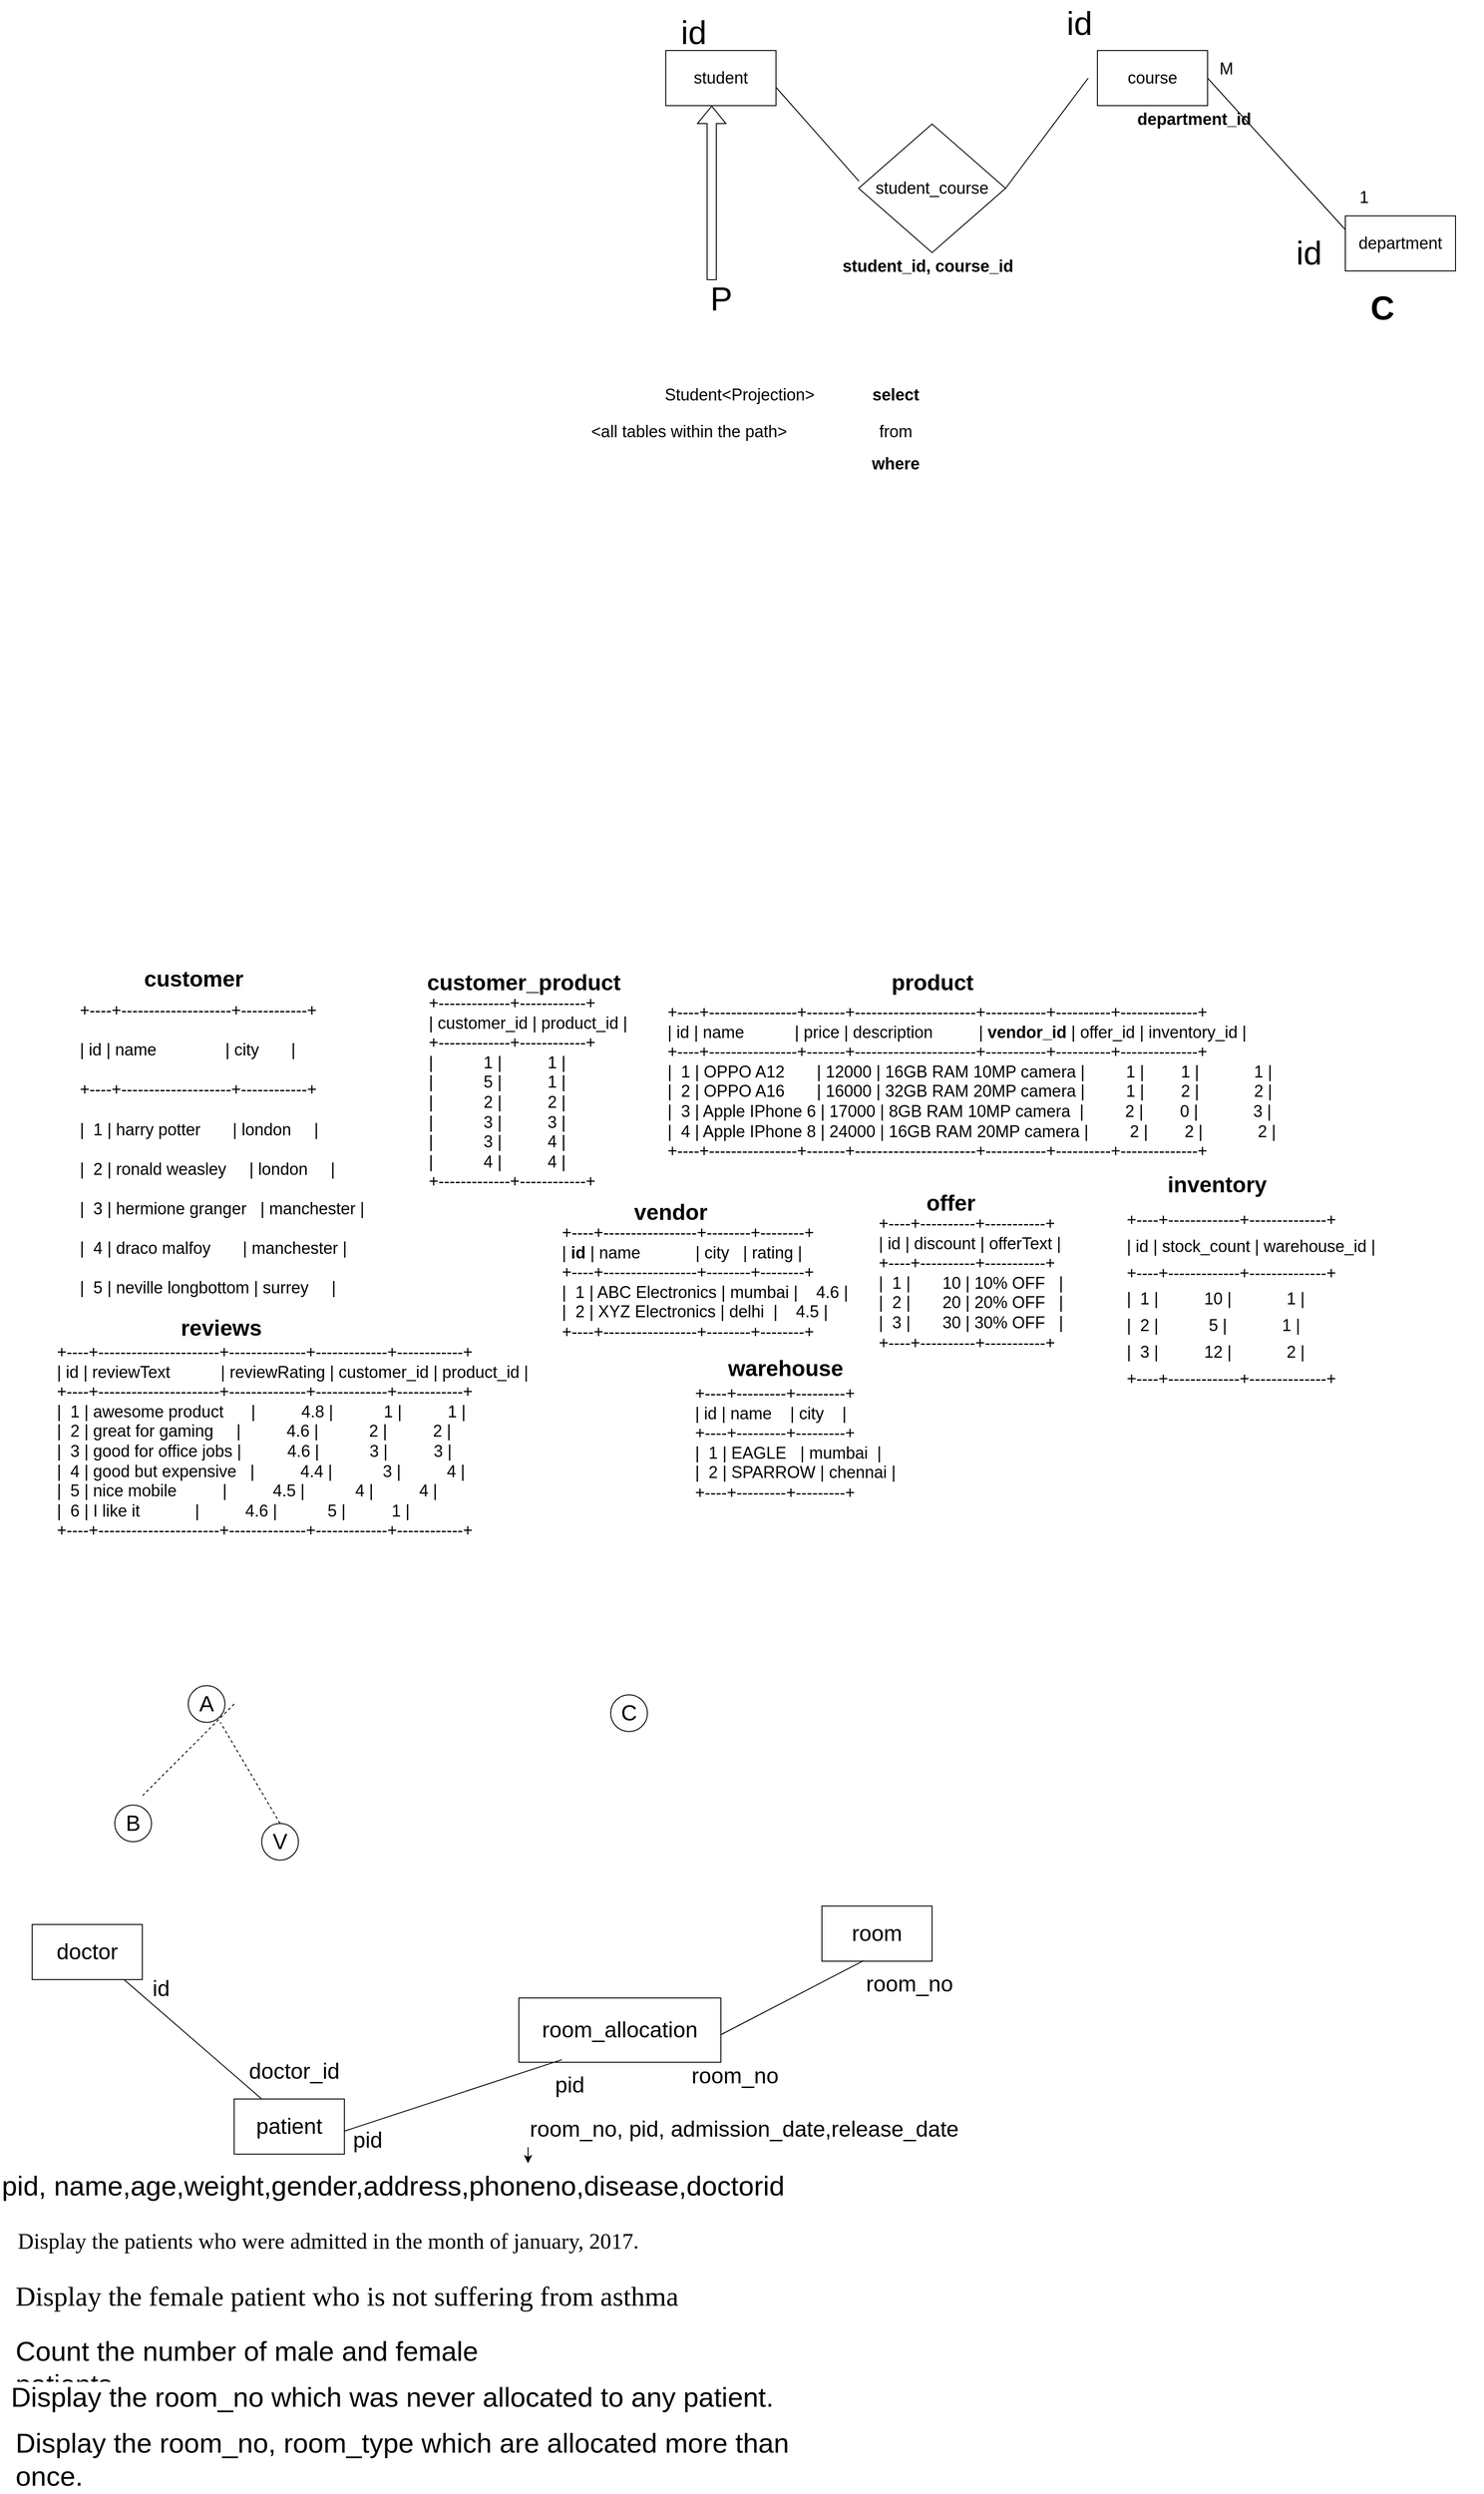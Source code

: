 <mxfile version="17.4.2" type="github">
  <diagram id="u6hslH4OGIkYEGvr9V7M" name="Page-1">
    <mxGraphModel dx="2208" dy="609" grid="1" gridSize="10" guides="1" tooltips="1" connect="1" arrows="1" fold="1" page="1" pageScale="1" pageWidth="850" pageHeight="1100" math="0" shadow="0">
      <root>
        <mxCell id="0" />
        <mxCell id="1" parent="0" />
        <mxCell id="Fks-B32ja9xATK5GbFYx-1" value="&lt;font style=&quot;font-size: 18px&quot;&gt;student&lt;/font&gt;" style="rounded=0;whiteSpace=wrap;html=1;" vertex="1" parent="1">
          <mxGeometry x="-60" y="80" width="120" height="60" as="geometry" />
        </mxCell>
        <mxCell id="Fks-B32ja9xATK5GbFYx-2" value="&lt;font style=&quot;font-size: 18px&quot;&gt;course&lt;/font&gt;" style="rounded=0;whiteSpace=wrap;html=1;" vertex="1" parent="1">
          <mxGeometry x="410" y="80" width="120" height="60" as="geometry" />
        </mxCell>
        <mxCell id="Fks-B32ja9xATK5GbFYx-3" value="&lt;font style=&quot;font-size: 18px&quot;&gt;department&lt;/font&gt;" style="rounded=0;whiteSpace=wrap;html=1;" vertex="1" parent="1">
          <mxGeometry x="680" y="260" width="120" height="60" as="geometry" />
        </mxCell>
        <mxCell id="Fks-B32ja9xATK5GbFYx-4" value="student_course" style="rhombus;whiteSpace=wrap;html=1;fontSize=18;" vertex="1" parent="1">
          <mxGeometry x="150" y="160" width="160" height="140" as="geometry" />
        </mxCell>
        <mxCell id="Fks-B32ja9xATK5GbFYx-5" value="" style="endArrow=none;html=1;rounded=0;fontSize=18;entryX=0.002;entryY=0.444;entryDx=0;entryDy=0;entryPerimeter=0;" edge="1" parent="1" target="Fks-B32ja9xATK5GbFYx-4">
          <mxGeometry width="50" height="50" relative="1" as="geometry">
            <mxPoint x="60" y="120" as="sourcePoint" />
            <mxPoint x="110" y="70" as="targetPoint" />
          </mxGeometry>
        </mxCell>
        <mxCell id="Fks-B32ja9xATK5GbFYx-6" value="" style="endArrow=none;html=1;rounded=0;fontSize=18;" edge="1" parent="1">
          <mxGeometry width="50" height="50" relative="1" as="geometry">
            <mxPoint x="310" y="230" as="sourcePoint" />
            <mxPoint x="400" y="110" as="targetPoint" />
          </mxGeometry>
        </mxCell>
        <mxCell id="Fks-B32ja9xATK5GbFYx-7" value="" style="endArrow=none;html=1;rounded=0;fontSize=18;entryX=0;entryY=0.25;entryDx=0;entryDy=0;" edge="1" parent="1" target="Fks-B32ja9xATK5GbFYx-3">
          <mxGeometry width="50" height="50" relative="1" as="geometry">
            <mxPoint x="530" y="110" as="sourcePoint" />
            <mxPoint x="580" y="60" as="targetPoint" />
          </mxGeometry>
        </mxCell>
        <mxCell id="Fks-B32ja9xATK5GbFYx-8" value="1" style="text;html=1;align=center;verticalAlign=middle;resizable=0;points=[];autosize=1;strokeColor=none;fillColor=none;fontSize=18;" vertex="1" parent="1">
          <mxGeometry x="685" y="225" width="30" height="30" as="geometry" />
        </mxCell>
        <mxCell id="Fks-B32ja9xATK5GbFYx-9" value="M" style="text;html=1;align=center;verticalAlign=middle;resizable=0;points=[];autosize=1;strokeColor=none;fillColor=none;fontSize=18;" vertex="1" parent="1">
          <mxGeometry x="535" y="85" width="30" height="30" as="geometry" />
        </mxCell>
        <mxCell id="Fks-B32ja9xATK5GbFYx-10" value="department_id" style="text;html=1;align=center;verticalAlign=middle;resizable=0;points=[];autosize=1;strokeColor=none;fillColor=none;fontSize=18;fontStyle=1" vertex="1" parent="1">
          <mxGeometry x="445" y="140" width="140" height="30" as="geometry" />
        </mxCell>
        <mxCell id="Fks-B32ja9xATK5GbFYx-11" value="student_id, course_id" style="text;html=1;align=center;verticalAlign=middle;resizable=0;points=[];autosize=1;strokeColor=none;fillColor=none;fontSize=18;fontStyle=1" vertex="1" parent="1">
          <mxGeometry x="125" y="300" width="200" height="30" as="geometry" />
        </mxCell>
        <mxCell id="Fks-B32ja9xATK5GbFYx-12" value="" style="shape=flexArrow;endArrow=classic;html=1;rounded=0;fontSize=18;" edge="1" parent="1">
          <mxGeometry width="50" height="50" relative="1" as="geometry">
            <mxPoint x="-10" y="330" as="sourcePoint" />
            <mxPoint x="-10" y="140" as="targetPoint" />
          </mxGeometry>
        </mxCell>
        <mxCell id="Fks-B32ja9xATK5GbFYx-13" value="Student&amp;lt;Projection&amp;gt;" style="text;html=1;align=center;verticalAlign=middle;resizable=0;points=[];autosize=1;strokeColor=none;fillColor=none;fontSize=18;" vertex="1" parent="1">
          <mxGeometry x="-70" y="440" width="180" height="30" as="geometry" />
        </mxCell>
        <mxCell id="Fks-B32ja9xATK5GbFYx-14" value="select" style="text;html=1;align=center;verticalAlign=middle;resizable=0;points=[];autosize=1;strokeColor=none;fillColor=none;fontSize=18;fontStyle=1" vertex="1" parent="1">
          <mxGeometry x="155" y="440" width="70" height="30" as="geometry" />
        </mxCell>
        <mxCell id="Fks-B32ja9xATK5GbFYx-15" value="where" style="text;html=1;align=center;verticalAlign=middle;resizable=0;points=[];autosize=1;strokeColor=none;fillColor=none;fontSize=18;fontStyle=1" vertex="1" parent="1">
          <mxGeometry x="155" y="515" width="70" height="30" as="geometry" />
        </mxCell>
        <mxCell id="Fks-B32ja9xATK5GbFYx-17" value="from" style="text;html=1;align=center;verticalAlign=middle;resizable=0;points=[];autosize=1;strokeColor=none;fillColor=none;fontSize=18;" vertex="1" parent="1">
          <mxGeometry x="165" y="480" width="50" height="30" as="geometry" />
        </mxCell>
        <mxCell id="Fks-B32ja9xATK5GbFYx-19" value="&amp;lt;all tables within the path&amp;gt;" style="text;html=1;align=center;verticalAlign=middle;resizable=0;points=[];autosize=1;strokeColor=none;fillColor=none;fontSize=18;" vertex="1" parent="1">
          <mxGeometry x="-150" y="480" width="230" height="30" as="geometry" />
        </mxCell>
        <mxCell id="Fks-B32ja9xATK5GbFYx-20" value="&lt;font style=&quot;font-size: 36px&quot;&gt;&lt;b&gt;C&lt;/b&gt;&lt;/font&gt;" style="text;html=1;align=center;verticalAlign=middle;resizable=0;points=[];autosize=1;strokeColor=none;fillColor=none;fontSize=18;" vertex="1" parent="1">
          <mxGeometry x="700" y="345" width="40" height="30" as="geometry" />
        </mxCell>
        <mxCell id="Fks-B32ja9xATK5GbFYx-21" value="P" style="text;html=1;align=center;verticalAlign=middle;resizable=0;points=[];autosize=1;strokeColor=none;fillColor=none;fontSize=36;" vertex="1" parent="1">
          <mxGeometry x="-20" y="325" width="40" height="50" as="geometry" />
        </mxCell>
        <mxCell id="Fks-B32ja9xATK5GbFYx-23" value="id" style="text;html=1;align=center;verticalAlign=middle;resizable=0;points=[];autosize=1;strokeColor=none;fillColor=none;fontSize=36;" vertex="1" parent="1">
          <mxGeometry x="-50" y="35" width="40" height="50" as="geometry" />
        </mxCell>
        <mxCell id="Fks-B32ja9xATK5GbFYx-24" value="id" style="text;html=1;align=center;verticalAlign=middle;resizable=0;points=[];autosize=1;strokeColor=none;fillColor=none;fontSize=36;" vertex="1" parent="1">
          <mxGeometry x="370" y="25" width="40" height="50" as="geometry" />
        </mxCell>
        <mxCell id="Fks-B32ja9xATK5GbFYx-25" value="id" style="text;html=1;align=center;verticalAlign=middle;resizable=0;points=[];autosize=1;strokeColor=none;fillColor=none;fontSize=36;" vertex="1" parent="1">
          <mxGeometry x="620" y="275" width="40" height="50" as="geometry" />
        </mxCell>
        <mxCell id="Fks-B32ja9xATK5GbFYx-29" value="&lt;font style=&quot;font-size: 18px&quot;&gt;+----+--------------------+------------+&lt;br&gt;| id | name&amp;nbsp; &amp;nbsp; &amp;nbsp; &amp;nbsp; &amp;nbsp; &amp;nbsp; &amp;nbsp; &amp;nbsp;| city&amp;nbsp; &amp;nbsp; &amp;nbsp; &amp;nbsp;|&lt;br&gt;+----+--------------------+------------+&lt;br&gt;|&amp;nbsp; 1 | harry potter&amp;nbsp; &amp;nbsp; &amp;nbsp; &amp;nbsp;| london&amp;nbsp; &amp;nbsp; &amp;nbsp;|&lt;br&gt;|&amp;nbsp; 2 | ronald weasley&amp;nbsp; &amp;nbsp; &amp;nbsp;| london&amp;nbsp; &amp;nbsp; &amp;nbsp;|&lt;br&gt;|&amp;nbsp; 3 | hermione granger&amp;nbsp; &amp;nbsp;| manchester |&lt;br&gt;|&amp;nbsp; 4 | draco malfoy&amp;nbsp; &amp;nbsp; &amp;nbsp; &amp;nbsp;| manchester |&lt;br&gt;|&amp;nbsp; 5 | neville longbottom | surrey&amp;nbsp; &amp;nbsp; &amp;nbsp;|&lt;/font&gt;&lt;br&gt;" style="text;whiteSpace=wrap;html=1;fontSize=36;" vertex="1" parent="1">
          <mxGeometry x="-700" y="1090" width="550" height="360" as="geometry" />
        </mxCell>
        <mxCell id="Fks-B32ja9xATK5GbFYx-30" value="+-------------+------------+&#xa;| customer_id | product_id |&#xa;+-------------+------------+&#xa;|           1 |          1 |&#xa;|           5 |          1 |&#xa;|           2 |          2 |&#xa;|           3 |          3 |&#xa;|           3 |          4 |&#xa;|           4 |          4 |&#xa;+-------------+------------+" style="text;whiteSpace=wrap;html=1;fontSize=18;" vertex="1" parent="1">
          <mxGeometry x="-320" y="1100" width="240" height="240" as="geometry" />
        </mxCell>
        <mxCell id="Fks-B32ja9xATK5GbFYx-31" value="+----+----------------+-------+----------------------+-----------+----------+--------------+&lt;br&gt;| id | name&amp;nbsp; &amp;nbsp; &amp;nbsp; &amp;nbsp; &amp;nbsp; &amp;nbsp;| price | description&amp;nbsp; &amp;nbsp; &amp;nbsp; &amp;nbsp; &amp;nbsp; | &lt;b&gt;vendor_id &lt;/b&gt;| offer_id | inventory_id |&lt;br&gt;+----+----------------+-------+----------------------+-----------+----------+--------------+&lt;br&gt;|&amp;nbsp; 1 | OPPO A12&amp;nbsp; &amp;nbsp; &amp;nbsp; &amp;nbsp;| 12000 | 16GB RAM 10MP camera |&amp;nbsp; &amp;nbsp; &amp;nbsp; &amp;nbsp; &amp;nbsp;1 |&amp;nbsp; &amp;nbsp; &amp;nbsp; &amp;nbsp; 1 |&amp;nbsp; &amp;nbsp; &amp;nbsp; &amp;nbsp; &amp;nbsp; &amp;nbsp; 1 |&lt;br&gt;|&amp;nbsp; 2 | OPPO A16&amp;nbsp; &amp;nbsp; &amp;nbsp; &amp;nbsp;| 16000 | 32GB RAM 20MP camera |&amp;nbsp; &amp;nbsp; &amp;nbsp; &amp;nbsp; &amp;nbsp;1 |&amp;nbsp; &amp;nbsp; &amp;nbsp; &amp;nbsp; 2 |&amp;nbsp; &amp;nbsp; &amp;nbsp; &amp;nbsp; &amp;nbsp; &amp;nbsp; 2 |&lt;br&gt;|&amp;nbsp; 3 | Apple IPhone 6 | 17000 | 8GB RAM 10MP camera&amp;nbsp; |&amp;nbsp; &amp;nbsp; &amp;nbsp; &amp;nbsp; &amp;nbsp;2 |&amp;nbsp; &amp;nbsp; &amp;nbsp; &amp;nbsp; 0 |&amp;nbsp; &amp;nbsp; &amp;nbsp; &amp;nbsp; &amp;nbsp; &amp;nbsp; 3 |&lt;br&gt;|&amp;nbsp; 4 | Apple IPhone 8 | 24000 | 16GB RAM 20MP camera |&amp;nbsp; &amp;nbsp; &amp;nbsp; &amp;nbsp; &amp;nbsp;2 |&amp;nbsp; &amp;nbsp; &amp;nbsp; &amp;nbsp; 2 |&amp;nbsp; &amp;nbsp; &amp;nbsp; &amp;nbsp; &amp;nbsp; &amp;nbsp; 2 |&lt;br&gt;+----+----------------+-------+----------------------+-----------+----------+--------------+" style="text;whiteSpace=wrap;html=1;fontSize=18;" vertex="1" parent="1">
          <mxGeometry x="-60" y="1110" width="770" height="190" as="geometry" />
        </mxCell>
        <mxCell id="Fks-B32ja9xATK5GbFYx-33" value="+----+-----------------+--------+--------+&lt;br&gt;| &lt;b&gt;id &lt;/b&gt;| name&amp;nbsp; &amp;nbsp; &amp;nbsp; &amp;nbsp; &amp;nbsp; &amp;nbsp; | city&amp;nbsp; &amp;nbsp;| rating |&lt;br&gt;+----+-----------------+--------+--------+&lt;br&gt;|&amp;nbsp; 1 | ABC Electronics | mumbai |&amp;nbsp; &amp;nbsp; 4.6 |&lt;br&gt;|&amp;nbsp; 2 | XYZ Electronics | delhi&amp;nbsp; |&amp;nbsp; &amp;nbsp; 4.5 |&lt;br&gt;+----+-----------------+--------+--------+" style="text;whiteSpace=wrap;html=1;fontSize=18;" vertex="1" parent="1">
          <mxGeometry x="-175" y="1350" width="340" height="150" as="geometry" />
        </mxCell>
        <mxCell id="Fks-B32ja9xATK5GbFYx-34" value="+----+----------+-----------+&#xa;| id | discount | offerText |&#xa;+----+----------+-----------+&#xa;|  1 |       10 | 10% OFF   |&#xa;|  2 |       20 | 20% OFF   |&#xa;|  3 |       30 | 30% OFF   |&#xa;+----+----------+-----------+" style="text;whiteSpace=wrap;html=1;fontSize=18;" vertex="1" parent="1">
          <mxGeometry x="170" y="1340" width="230" height="170" as="geometry" />
        </mxCell>
        <mxCell id="Fks-B32ja9xATK5GbFYx-35" value="&lt;b&gt;&lt;font style=&quot;font-size: 24px&quot;&gt;product&lt;/font&gt;&lt;/b&gt;" style="text;html=1;align=center;verticalAlign=middle;resizable=0;points=[];autosize=1;strokeColor=none;fillColor=none;fontSize=18;" vertex="1" parent="1">
          <mxGeometry x="175" y="1080" width="110" height="30" as="geometry" />
        </mxCell>
        <mxCell id="Fks-B32ja9xATK5GbFYx-36" value="&lt;b style=&quot;color: rgb(0 , 0 , 0) ; font-family: &amp;#34;helvetica&amp;#34; ; font-size: 18px ; font-style: normal ; letter-spacing: normal ; text-align: center ; text-indent: 0px ; text-transform: none ; word-spacing: 0px ; background-color: rgb(248 , 249 , 250)&quot;&gt;&lt;font style=&quot;font-size: 24px&quot;&gt;customer&lt;/font&gt;&lt;/b&gt;" style="text;whiteSpace=wrap;html=1;fontSize=24;" vertex="1" parent="1">
          <mxGeometry x="-630" y="1070" width="120" height="50" as="geometry" />
        </mxCell>
        <mxCell id="Fks-B32ja9xATK5GbFYx-37" value="&lt;b&gt;customer_product&lt;/b&gt;" style="text;html=1;align=center;verticalAlign=middle;resizable=0;points=[];autosize=1;strokeColor=none;fillColor=none;fontSize=24;" vertex="1" parent="1">
          <mxGeometry x="-330" y="1080" width="230" height="30" as="geometry" />
        </mxCell>
        <mxCell id="Fks-B32ja9xATK5GbFYx-40" value="&lt;b&gt;vendor&lt;/b&gt;" style="text;html=1;align=center;verticalAlign=middle;resizable=0;points=[];autosize=1;strokeColor=none;fillColor=none;fontSize=24;" vertex="1" parent="1">
          <mxGeometry x="-105" y="1330" width="100" height="30" as="geometry" />
        </mxCell>
        <mxCell id="Fks-B32ja9xATK5GbFYx-41" value="&lt;b&gt;offer&lt;/b&gt;" style="text;html=1;align=center;verticalAlign=middle;resizable=0;points=[];autosize=1;strokeColor=none;fillColor=none;fontSize=24;" vertex="1" parent="1">
          <mxGeometry x="215" y="1320" width="70" height="30" as="geometry" />
        </mxCell>
        <mxCell id="Fks-B32ja9xATK5GbFYx-42" value="&lt;b&gt;inventory&lt;/b&gt;" style="text;html=1;align=center;verticalAlign=middle;resizable=0;points=[];autosize=1;strokeColor=none;fillColor=none;fontSize=24;" vertex="1" parent="1">
          <mxGeometry x="480" y="1300" width="120" height="30" as="geometry" />
        </mxCell>
        <mxCell id="Fks-B32ja9xATK5GbFYx-43" value="&lt;font style=&quot;font-size: 18px&quot;&gt;+----+-------------+--------------+&lt;br&gt;| id | stock_count | warehouse_id |&lt;br&gt;+----+-------------+--------------+&lt;br&gt;|&amp;nbsp; 1 |&amp;nbsp; &amp;nbsp; &amp;nbsp; &amp;nbsp; &amp;nbsp; 10 |&amp;nbsp; &amp;nbsp; &amp;nbsp; &amp;nbsp; &amp;nbsp; &amp;nbsp; 1 |&lt;br&gt;|&amp;nbsp; 2 |&amp;nbsp; &amp;nbsp; &amp;nbsp; &amp;nbsp; &amp;nbsp; &amp;nbsp;5 |&amp;nbsp; &amp;nbsp; &amp;nbsp; &amp;nbsp; &amp;nbsp; &amp;nbsp; 1 |&lt;br&gt;|&amp;nbsp; 3 |&amp;nbsp; &amp;nbsp; &amp;nbsp; &amp;nbsp; &amp;nbsp; 12 |&amp;nbsp; &amp;nbsp; &amp;nbsp; &amp;nbsp; &amp;nbsp; &amp;nbsp; 2 |&lt;br&gt;+----+-------------+--------------+&lt;/font&gt;" style="text;whiteSpace=wrap;html=1;fontSize=24;" vertex="1" parent="1">
          <mxGeometry x="440" y="1330" width="390" height="220" as="geometry" />
        </mxCell>
        <mxCell id="Fks-B32ja9xATK5GbFYx-44" value="+----+---------+---------+&#xa;| id | name    | city    |&#xa;+----+---------+---------+&#xa;|  1 | EAGLE   | mumbai  |&#xa;|  2 | SPARROW | chennai |&#xa;+----+---------+---------+" style="text;whiteSpace=wrap;html=1;fontSize=18;" vertex="1" parent="1">
          <mxGeometry x="-30" y="1525" width="240" height="150" as="geometry" />
        </mxCell>
        <mxCell id="Fks-B32ja9xATK5GbFYx-45" value="&lt;b&gt;&lt;font style=&quot;font-size: 24px&quot;&gt;warehouse&lt;/font&gt;&lt;/b&gt;" style="text;html=1;align=center;verticalAlign=middle;resizable=0;points=[];autosize=1;strokeColor=none;fillColor=none;fontSize=18;" vertex="1" parent="1">
          <mxGeometry y="1500" width="140" height="30" as="geometry" />
        </mxCell>
        <mxCell id="Fks-B32ja9xATK5GbFYx-46" value="+----+----------------------+--------------+-------------+------------+&#xa;| id | reviewText           | reviewRating | customer_id | product_id |&#xa;+----+----------------------+--------------+-------------+------------+&#xa;|  1 | awesome product      |          4.8 |           1 |          1 |&#xa;|  2 | great for gaming     |          4.6 |           2 |          2 |&#xa;|  3 | good for office jobs |          4.6 |           3 |          3 |&#xa;|  4 | good but expensive   |          4.4 |           3 |          4 |&#xa;|  5 | nice mobile          |          4.5 |           4 |          4 |&#xa;|  6 | I like it            |          4.6 |           5 |          1 |&#xa;+----+----------------------+--------------+-------------+------------+" style="text;whiteSpace=wrap;html=1;fontSize=18;" vertex="1" parent="1">
          <mxGeometry x="-725" y="1480" width="545" height="240" as="geometry" />
        </mxCell>
        <mxCell id="Fks-B32ja9xATK5GbFYx-47" value="&lt;b style=&quot;color: rgb(0 , 0 , 0) ; font-family: &amp;#34;helvetica&amp;#34; ; font-size: 18px ; font-style: normal ; letter-spacing: normal ; text-align: center ; text-indent: 0px ; text-transform: none ; word-spacing: 0px ; background-color: rgb(248 , 249 , 250)&quot;&gt;&lt;font style=&quot;font-size: 24px&quot;&gt;reviews&lt;/font&gt;&lt;/b&gt;" style="text;whiteSpace=wrap;html=1;fontSize=24;" vertex="1" parent="1">
          <mxGeometry x="-590" y="1450" width="150" height="50" as="geometry" />
        </mxCell>
        <mxCell id="Fks-B32ja9xATK5GbFYx-48" value="A" style="ellipse;whiteSpace=wrap;html=1;aspect=fixed;fontSize=24;" vertex="1" parent="1">
          <mxGeometry x="-580" y="1860" width="40" height="40" as="geometry" />
        </mxCell>
        <mxCell id="Fks-B32ja9xATK5GbFYx-49" value="B" style="ellipse;whiteSpace=wrap;html=1;aspect=fixed;fontSize=24;" vertex="1" parent="1">
          <mxGeometry x="-660" y="1990" width="40" height="40" as="geometry" />
        </mxCell>
        <mxCell id="Fks-B32ja9xATK5GbFYx-51" value="C" style="ellipse;whiteSpace=wrap;html=1;aspect=fixed;fontSize=24;" vertex="1" parent="1">
          <mxGeometry x="-120" y="1870" width="40" height="40" as="geometry" />
        </mxCell>
        <mxCell id="Fks-B32ja9xATK5GbFYx-52" value="V" style="ellipse;whiteSpace=wrap;html=1;aspect=fixed;fontSize=24;" vertex="1" parent="1">
          <mxGeometry x="-500" y="2010" width="40" height="40" as="geometry" />
        </mxCell>
        <mxCell id="Fks-B32ja9xATK5GbFYx-53" value="" style="endArrow=none;dashed=1;html=1;rounded=0;fontSize=24;exitX=0.5;exitY=0;exitDx=0;exitDy=0;" edge="1" parent="1" source="Fks-B32ja9xATK5GbFYx-52">
          <mxGeometry width="50" height="50" relative="1" as="geometry">
            <mxPoint x="-595" y="1950" as="sourcePoint" />
            <mxPoint x="-545" y="1900" as="targetPoint" />
          </mxGeometry>
        </mxCell>
        <mxCell id="Fks-B32ja9xATK5GbFYx-54" value="" style="endArrow=none;dashed=1;html=1;rounded=0;fontSize=24;" edge="1" parent="1">
          <mxGeometry width="50" height="50" relative="1" as="geometry">
            <mxPoint x="-530" y="1880" as="sourcePoint" />
            <mxPoint x="-630" y="1980" as="targetPoint" />
          </mxGeometry>
        </mxCell>
        <mxCell id="Fks-B32ja9xATK5GbFYx-55" value="doctor" style="rounded=0;whiteSpace=wrap;html=1;fontSize=24;" vertex="1" parent="1">
          <mxGeometry x="-750" y="2120" width="120" height="60" as="geometry" />
        </mxCell>
        <mxCell id="Fks-B32ja9xATK5GbFYx-56" value="room" style="rounded=0;whiteSpace=wrap;html=1;fontSize=24;" vertex="1" parent="1">
          <mxGeometry x="110" y="2100" width="120" height="60" as="geometry" />
        </mxCell>
        <mxCell id="Fks-B32ja9xATK5GbFYx-57" value="patient" style="rounded=0;whiteSpace=wrap;html=1;fontSize=24;" vertex="1" parent="1">
          <mxGeometry x="-530" y="2310" width="120" height="60" as="geometry" />
        </mxCell>
        <mxCell id="Fks-B32ja9xATK5GbFYx-58" value="" style="endArrow=none;html=1;rounded=0;fontSize=24;exitX=0.25;exitY=0;exitDx=0;exitDy=0;" edge="1" parent="1" source="Fks-B32ja9xATK5GbFYx-57">
          <mxGeometry width="50" height="50" relative="1" as="geometry">
            <mxPoint x="-700" y="2230" as="sourcePoint" />
            <mxPoint x="-650" y="2180" as="targetPoint" />
          </mxGeometry>
        </mxCell>
        <mxCell id="Fks-B32ja9xATK5GbFYx-59" value="id" style="text;html=1;align=center;verticalAlign=middle;resizable=0;points=[];autosize=1;strokeColor=none;fillColor=none;fontSize=24;" vertex="1" parent="1">
          <mxGeometry x="-625" y="2175" width="30" height="30" as="geometry" />
        </mxCell>
        <mxCell id="Fks-B32ja9xATK5GbFYx-60" value="doctor_id" style="text;html=1;align=center;verticalAlign=middle;resizable=0;points=[];autosize=1;strokeColor=none;fillColor=none;fontSize=24;" vertex="1" parent="1">
          <mxGeometry x="-520" y="2265" width="110" height="30" as="geometry" />
        </mxCell>
        <mxCell id="Fks-B32ja9xATK5GbFYx-61" value="room_allocation" style="rounded=0;whiteSpace=wrap;html=1;fontSize=24;" vertex="1" parent="1">
          <mxGeometry x="-220" y="2200" width="220" height="70" as="geometry" />
        </mxCell>
        <mxCell id="Fks-B32ja9xATK5GbFYx-62" value="" style="endArrow=none;html=1;rounded=0;fontSize=24;entryX=0.213;entryY=0.96;entryDx=0;entryDy=0;entryPerimeter=0;" edge="1" parent="1" target="Fks-B32ja9xATK5GbFYx-61">
          <mxGeometry width="50" height="50" relative="1" as="geometry">
            <mxPoint x="-410" y="2345" as="sourcePoint" />
            <mxPoint x="-360" y="2295" as="targetPoint" />
          </mxGeometry>
        </mxCell>
        <mxCell id="Fks-B32ja9xATK5GbFYx-63" value="" style="endArrow=none;html=1;rounded=0;fontSize=24;entryX=0.378;entryY=0.99;entryDx=0;entryDy=0;entryPerimeter=0;" edge="1" parent="1" target="Fks-B32ja9xATK5GbFYx-56">
          <mxGeometry width="50" height="50" relative="1" as="geometry">
            <mxPoint y="2240" as="sourcePoint" />
            <mxPoint x="50" y="2190" as="targetPoint" />
          </mxGeometry>
        </mxCell>
        <mxCell id="Fks-B32ja9xATK5GbFYx-64" value="room_no" style="text;html=1;align=center;verticalAlign=middle;resizable=0;points=[];autosize=1;strokeColor=none;fillColor=none;fontSize=24;" vertex="1" parent="1">
          <mxGeometry x="-40" y="2270" width="110" height="30" as="geometry" />
        </mxCell>
        <mxCell id="Fks-B32ja9xATK5GbFYx-66" value="room_no" style="text;html=1;align=center;verticalAlign=middle;resizable=0;points=[];autosize=1;strokeColor=none;fillColor=none;fontSize=24;" vertex="1" parent="1">
          <mxGeometry x="150" y="2170" width="110" height="30" as="geometry" />
        </mxCell>
        <mxCell id="Fks-B32ja9xATK5GbFYx-68" value="pid" style="text;html=1;align=center;verticalAlign=middle;resizable=0;points=[];autosize=1;strokeColor=none;fillColor=none;fontSize=24;fontFamily=Helvetica;" vertex="1" parent="1">
          <mxGeometry x="-410" y="2340" width="50" height="30" as="geometry" />
        </mxCell>
        <mxCell id="Fks-B32ja9xATK5GbFYx-69" value="pid" style="text;html=1;align=center;verticalAlign=middle;resizable=0;points=[];autosize=1;strokeColor=none;fillColor=none;fontSize=24;fontFamily=Helvetica;" vertex="1" parent="1">
          <mxGeometry x="-190" y="2280" width="50" height="30" as="geometry" />
        </mxCell>
        <mxCell id="Fks-B32ja9xATK5GbFYx-70" value="&lt;font style=&quot;font-size: 24px&quot;&gt;&lt;span lang=&quot;EN-US&quot; class=&quot;TextRun SCXW174753150 BCX0&quot; style=&quot;margin: 0px ; padding: 0px ; text-align: left ; background-color: rgb(255 , 255 , 255) ; line-height: 23.742px ; font-family: &amp;#34;times new roman&amp;#34; , &amp;#34;times new roman_embeddedfont&amp;#34; , &amp;#34;times new roman_msfontservice&amp;#34; , serif&quot;&gt;&lt;span class=&quot;NormalTextRun SCXW174753150 BCX0&quot; style=&quot;margin: 0px ; padding: 0px&quot;&gt;Display the patients who were admitted in the month of &lt;/span&gt;&lt;span class=&quot;NormalTextRun SpellingErrorV2 SCXW174753150 BCX0&quot; style=&quot;margin: 0px ; padding: 0px ; background-repeat: repeat-x ; background-position: left bottom ; border-bottom: 1px solid transparent&quot;&gt;january, 2017&lt;/span&gt;&lt;span class=&quot;NormalTextRun SCXW174753150 BCX0&quot; style=&quot;margin: 0px ; padding: 0px&quot;&gt;.&lt;/span&gt;&lt;/span&gt;&lt;span class=&quot;EOP SCXW174753150 BCX0&quot; style=&quot;margin: 0px ; padding: 0px ; text-align: left ; background-color: rgb(255 , 255 , 255) ; line-height: 23.742px ; font-family: &amp;#34;times new roman&amp;#34; , &amp;#34;times new roman_embeddedfont&amp;#34; , &amp;#34;times new roman_msfontservice&amp;#34; , serif&quot;&gt;&amp;nbsp;&lt;/span&gt;&lt;/font&gt;" style="text;html=1;align=center;verticalAlign=middle;resizable=0;points=[];autosize=1;strokeColor=none;fillColor=none;fontSize=24;fontFamily=Helvetica;" vertex="1" parent="1">
          <mxGeometry x="-775" y="2450" width="700" height="30" as="geometry" />
        </mxCell>
        <mxCell id="Fks-B32ja9xATK5GbFYx-71" value="&lt;font style=&quot;font-size: 24px&quot;&gt;&lt;span class=&quot;NormalTextRun SpellingErrorV2 SCXW173490413 BCX0&quot; style=&quot;margin: 0px ; padding: 0px ; background-repeat: repeat-x ; background-position: left bottom ; border-bottom: 1px solid transparent ; color: rgb(0 , 0 , 0) ; font-family: &amp;#34;calibri&amp;#34; , &amp;#34;calibri_embeddedfont&amp;#34; , &amp;#34;calibri_msfontservice&amp;#34; , sans-serif ; font-style: normal ; font-weight: 400 ; letter-spacing: normal ; text-align: left ; text-indent: 0px ; text-transform: none ; word-spacing: 0px ; background-color: rgb(255 , 255 , 255)&quot;&gt;room_no&lt;/span&gt;&lt;span class=&quot;NormalTextRun SCXW173490413 BCX0&quot; style=&quot;margin: 0px ; padding: 0px ; color: rgb(0 , 0 , 0) ; font-family: &amp;#34;calibri&amp;#34; , &amp;#34;calibri_embeddedfont&amp;#34; , &amp;#34;calibri_msfontservice&amp;#34; , sans-serif ; font-style: normal ; font-weight: 400 ; letter-spacing: normal ; text-align: left ; text-indent: 0px ; text-transform: none ; word-spacing: 0px ; background-color: rgb(255 , 255 , 255)&quot;&gt;, &lt;/span&gt;&lt;span class=&quot;NormalTextRun SpellingErrorV2 SCXW173490413 BCX0&quot; style=&quot;margin: 0px ; padding: 0px ; background-repeat: repeat-x ; background-position: left bottom ; border-bottom: 1px solid transparent ; color: rgb(0 , 0 , 0) ; font-family: &amp;#34;calibri&amp;#34; , &amp;#34;calibri_embeddedfont&amp;#34; , &amp;#34;calibri_msfontservice&amp;#34; , sans-serif ; font-style: normal ; font-weight: 400 ; letter-spacing: normal ; text-align: left ; text-indent: 0px ; text-transform: none ; word-spacing: 0px ; background-color: rgb(255 , 255 , 255)&quot;&gt;pid&lt;/span&gt;&lt;span class=&quot;NormalTextRun SCXW173490413 BCX0&quot; style=&quot;margin: 0px ; padding: 0px ; color: rgb(0 , 0 , 0) ; font-family: &amp;#34;calibri&amp;#34; , &amp;#34;calibri_embeddedfont&amp;#34; , &amp;#34;calibri_msfontservice&amp;#34; , sans-serif ; font-style: normal ; font-weight: 400 ; letter-spacing: normal ; text-align: left ; text-indent: 0px ; text-transform: none ; word-spacing: 0px ; background-color: rgb(255 , 255 , 255)&quot;&gt;, &lt;/span&gt;&lt;span class=&quot;NormalTextRun SpellingErrorV2 SCXW173490413 BCX0&quot; style=&quot;margin: 0px ; padding: 0px ; background-repeat: repeat-x ; background-position: left bottom ; border-bottom: 1px solid transparent ; color: rgb(0 , 0 , 0) ; font-family: &amp;#34;calibri&amp;#34; , &amp;#34;calibri_embeddedfont&amp;#34; , &amp;#34;calibri_msfontservice&amp;#34; , sans-serif ; font-style: normal ; font-weight: 400 ; letter-spacing: normal ; text-align: left ; text-indent: 0px ; text-transform: none ; word-spacing: 0px ; background-color: rgb(255 , 255 , 255)&quot;&gt;admission_date,release_date&lt;/span&gt;&lt;/font&gt;" style="text;whiteSpace=wrap;html=1;fontSize=36;fontFamily=Helvetica;" vertex="1" parent="1">
          <mxGeometry x="-210" y="2310" width="490" height="70" as="geometry" />
        </mxCell>
        <mxCell id="Fks-B32ja9xATK5GbFYx-72" value="&lt;span class=&quot;NormalTextRun SCXW97896389 BCX0&quot; style=&quot;margin: 0px ; padding: 0px ; color: rgb(0 , 0 , 0) ; font-family: &amp;#34;times new roman&amp;#34; , &amp;#34;times new roman_embeddedfont&amp;#34; , &amp;#34;times new roman_msfontservice&amp;#34; , serif ; font-style: normal ; font-weight: 400 ; letter-spacing: normal ; text-align: left ; text-indent: 0px ; text-transform: none ; word-spacing: 0px ; background-color: rgb(255 , 255 , 255)&quot;&gt; &lt;/span&gt;&lt;font style=&quot;font-size: 30px&quot;&gt;&lt;span class=&quot;NormalTextRun SCXW97896389 BCX0&quot; style=&quot;margin: 0px ; padding: 0px ; color: rgb(0 , 0 , 0) ; font-family: &amp;#34;times new roman&amp;#34; , &amp;#34;times new roman_embeddedfont&amp;#34; , &amp;#34;times new roman_msfontservice&amp;#34; , serif ; font-style: normal ; font-weight: 400 ; letter-spacing: normal ; text-align: left ; text-indent: 0px ; text-transform: none ; word-spacing: 0px ; background-color: rgb(255 , 255 , 255)&quot;&gt;Display the female patient who is not suffering from &lt;/span&gt;&lt;span class=&quot;NormalTextRun SpellingErrorV2 SCXW97896389 BCX0&quot; style=&quot;margin: 0px ; padding: 0px ; background-repeat: repeat-x ; background-position: left bottom ; border-bottom: 1px solid transparent ; color: rgb(0 , 0 , 0) ; font-family: &amp;#34;times new roman&amp;#34; , &amp;#34;times new roman_embeddedfont&amp;#34; , &amp;#34;times new roman_msfontservice&amp;#34; , serif ; font-style: normal ; font-weight: 400 ; letter-spacing: normal ; text-align: left ; text-indent: 0px ; text-transform: none ; word-spacing: 0px ; background-color: rgb(255 , 255 , 255)&quot;&gt;asthma&lt;/span&gt;&lt;/font&gt;" style="text;whiteSpace=wrap;html=1;fontSize=24;fontFamily=Helvetica;" vertex="1" parent="1">
          <mxGeometry x="-770" y="2500" width="750" height="50" as="geometry" />
        </mxCell>
        <mxCell id="Fks-B32ja9xATK5GbFYx-73" value="&lt;font style=&quot;font-size: 30px&quot;&gt;&lt;span class=&quot;NormalTextRun SpellingErrorV2 SCXW185989552 BCX0&quot; style=&quot;margin: 0px ; padding: 0px ; background-repeat: repeat-x ; background-position: left bottom ; border-bottom: 1px solid transparent ; color: rgb(0 , 0 , 0) ; font-family: &amp;#34;calibri&amp;#34; , &amp;#34;calibri_embeddedfont&amp;#34; , &amp;#34;calibri_msfontservice&amp;#34; , sans-serif ; font-style: normal ; font-weight: 400 ; letter-spacing: normal ; text-align: left ; text-indent: 0px ; text-transform: none ; word-spacing: 0px ; background-color: rgb(255 , 255 , 255)&quot;&gt;pid&lt;/span&gt;&lt;span class=&quot;NormalTextRun SCXW185989552 BCX0&quot; style=&quot;margin: 0px ; padding: 0px ; color: rgb(0 , 0 , 0) ; font-family: &amp;#34;calibri&amp;#34; , &amp;#34;calibri_embeddedfont&amp;#34; , &amp;#34;calibri_msfontservice&amp;#34; , sans-serif ; font-style: normal ; font-weight: 400 ; letter-spacing: normal ; text-align: left ; text-indent: 0px ; text-transform: none ; word-spacing: 0px ; background-color: rgb(255 , 255 , 255)&quot;&gt;, &lt;/span&gt;&lt;span class=&quot;NormalTextRun SpellingErrorV2 SCXW185989552 BCX0&quot; style=&quot;margin: 0px ; padding: 0px ; background-repeat: repeat-x ; background-position: left bottom ; border-bottom: 1px solid transparent ; color: rgb(0 , 0 , 0) ; font-family: &amp;#34;calibri&amp;#34; , &amp;#34;calibri_embeddedfont&amp;#34; , &amp;#34;calibri_msfontservice&amp;#34; , sans-serif ; font-style: normal ; font-weight: 400 ; letter-spacing: normal ; text-align: left ; text-indent: 0px ; text-transform: none ; word-spacing: 0px ; background-color: rgb(255 , 255 , 255)&quot;&gt;name,age,weight,gender,address,phoneno,disease,doctorid&lt;/span&gt;&lt;/font&gt;" style="text;whiteSpace=wrap;html=1;fontSize=24;fontFamily=Helvetica;" vertex="1" parent="1">
          <mxGeometry x="-785" y="2380" width="910" height="20" as="geometry" />
        </mxCell>
        <mxCell id="Fks-B32ja9xATK5GbFYx-74" style="edgeStyle=orthogonalEdgeStyle;rounded=0;orthogonalLoop=1;jettySize=auto;html=1;exitX=0;exitY=0.75;exitDx=0;exitDy=0;entryX=0;entryY=1;entryDx=0;entryDy=0;fontFamily=Helvetica;fontSize=30;" edge="1" parent="1" source="Fks-B32ja9xATK5GbFYx-71" target="Fks-B32ja9xATK5GbFYx-71">
          <mxGeometry relative="1" as="geometry" />
        </mxCell>
        <mxCell id="Fks-B32ja9xATK5GbFYx-75" value="&lt;span lang=&quot;EN-US&quot; class=&quot;TextRun SCXW253364266 BCX0&quot; style=&quot;animation: 0s ease 0s 1 normal none running none ; appearance: none ; backface-visibility: visible ; background: none 0% 0% / auto repeat scroll padding-box border-box rgba(0 , 0 , 0 , 0) ; border-color: rgb(0 , 0 , 0) ; border-collapse: separate ; border-width: 0px ; border-style: none ; border-spacing: 0px ; border-radius: 0px ; box-shadow: none ; box-sizing: content-box ; caption-side: top ; clear: none ; clip: auto ; color: rgb(0 , 0 , 0) ; content: normal ; cursor: text ; direction: ltr ; display: inline ; empty-cells: show ; float: none ; font-family: &amp;#34;wordvisi_msfontservice&amp;#34; , &amp;#34;calibri&amp;#34; , &amp;#34;calibri_embeddedfont&amp;#34; , &amp;#34;calibri_msfontservice&amp;#34; , sans-serif ; font-style: normal ; font-weight: 400 ; height: auto ; letter-spacing: normal ; line-height: 20.504px ; list-style: outside none disc ; margin: 0px ; max-height: none ; max-width: none ; min-height: 0px ; min-width: 0px ; opacity: 1 ; outline: rgb(0 , 0 , 0) none 0px ; overflow: visible ; overflow-wrap: break-word ; padding: 0px ; perspective: none ; perspective-origin: 0px 0px ; position: static ; resize: none ; speak: normal ; table-layout: auto ; text-align: left ; text-decoration: none ; text-indent: 0px ; text-overflow: clip ; text-shadow: none ; text-transform: none ; transform: none ; transform-origin: 0px 0px ; transform-style: flat ; transition: all 0s ease 0s ; unicode-bidi: normal ; vertical-align: baseline ; visibility: visible ; width: auto ; word-break: normal ; word-spacing: 0px ; z-index: auto ; zoom: 1&quot;&gt;&lt;span class=&quot;NormalTextRun SCXW253364266 BCX0&quot;&gt;&lt;font style=&quot;font-size: 30px&quot;&gt;Count the number of male and female patients.&lt;/font&gt;&lt;/span&gt;&lt;/span&gt;" style="text;whiteSpace=wrap;html=1;fontSize=30;fontFamily=Helvetica;" vertex="1" parent="1">
          <mxGeometry x="-770" y="2560" width="620" height="50" as="geometry" />
        </mxCell>
        <mxCell id="Fks-B32ja9xATK5GbFYx-76" value="&lt;font style=&quot;font-size: 30px&quot;&gt;&lt;span lang=&quot;EN-US&quot; class=&quot;TextRun SCXW198467207 BCX0&quot; style=&quot;margin: 0px ; padding: 0px ; color: rgb(0 , 0 , 0) ; font-style: normal ; font-weight: 400 ; letter-spacing: normal ; text-align: left ; text-indent: 0px ; text-transform: none ; word-spacing: 0px ; background-color: rgb(255 , 255 , 255) ; line-height: 20.504px ; font-family: &amp;#34;calibri&amp;#34; , &amp;#34;calibri_embeddedfont&amp;#34; , &amp;#34;calibri_msfontservice&amp;#34; , sans-serif&quot;&gt;&lt;span class=&quot;NormalTextRun SCXW198467207 BCX0&quot; style=&quot;margin: 0px ; padding: 0px&quot;&gt;Display the &lt;/span&gt;&lt;span class=&quot;NormalTextRun SpellingErrorV2 SCXW198467207 BCX0&quot; style=&quot;margin: 0px ; padding: 0px ; background-repeat: repeat-x ; background-position: left bottom ; border-bottom: 1px solid transparent&quot;&gt;room_no&lt;/span&gt;&lt;span class=&quot;NormalTextRun SCXW198467207 BCX0&quot; style=&quot;margin: 0px ; padding: 0px&quot;&gt; which was never allocated to any patient.&lt;/span&gt;&lt;/span&gt;&lt;span class=&quot;EOP SCXW198467207 BCX0&quot; style=&quot;margin: 0px ; padding: 0px ; color: rgb(0 , 0 , 0) ; font-style: normal ; font-weight: 400 ; letter-spacing: normal ; text-align: left ; text-indent: 0px ; text-transform: none ; word-spacing: 0px ; background-color: rgb(255 , 255 , 255) ; line-height: 20.504px ; font-family: &amp;#34;calibri&amp;#34; , &amp;#34;calibri_embeddedfont&amp;#34; , &amp;#34;calibri_msfontservice&amp;#34; , sans-serif&quot;&gt;&amp;nbsp;&lt;/span&gt;&lt;/font&gt;" style="text;whiteSpace=wrap;html=1;fontSize=30;fontFamily=Helvetica;" vertex="1" parent="1">
          <mxGeometry x="-775" y="2610" width="850" height="50" as="geometry" />
        </mxCell>
        <mxCell id="Fks-B32ja9xATK5GbFYx-77" value="&lt;font style=&quot;font-size: 30px&quot;&gt;&lt;span lang=&quot;EN-US&quot; class=&quot;TextRun SCXW51949083 BCX0&quot; style=&quot;margin: 0px ; padding: 0px ; color: rgb(0 , 0 , 0) ; font-style: normal ; font-weight: 400 ; letter-spacing: normal ; text-align: left ; text-indent: 0px ; text-transform: none ; word-spacing: 0px ; background-color: rgb(255 , 255 , 255) ; line-height: 20.504px ; font-family: &amp;#34;calibri&amp;#34; , &amp;#34;calibri_embeddedfont&amp;#34; , &amp;#34;calibri_msfontservice&amp;#34; , sans-serif&quot;&gt;&lt;span class=&quot;NormalTextRun SCXW51949083 BCX0&quot; style=&quot;margin: 0px ; padding: 0px&quot;&gt;Display the &lt;/span&gt;&lt;span class=&quot;NormalTextRun SpellingErrorV2 SCXW51949083 BCX0&quot; style=&quot;margin: 0px ; padding: 0px ; background-repeat: repeat-x ; background-position: left bottom ; border-bottom: 1px solid transparent&quot;&gt;room_no&lt;/span&gt;&lt;span class=&quot;NormalTextRun SCXW51949083 BCX0&quot; style=&quot;margin: 0px ; padding: 0px&quot;&gt;, &lt;/span&gt;&lt;span class=&quot;NormalTextRun SpellingErrorV2 SCXW51949083 BCX0&quot; style=&quot;margin: 0px ; padding: 0px ; background-repeat: repeat-x ; background-position: left bottom ; border-bottom: 1px solid transparent&quot;&gt;room_type&lt;/span&gt;&lt;span class=&quot;NormalTextRun SCXW51949083 BCX0&quot; style=&quot;margin: 0px ; padding: 0px&quot;&gt; which are allocated more th&lt;/span&gt;&lt;span class=&quot;NormalTextRun SCXW51949083 BCX0&quot; style=&quot;margin: 0px ; padding: 0px&quot;&gt;a&lt;/span&gt;&lt;span class=&quot;NormalTextRun SCXW51949083 BCX0&quot; style=&quot;margin: 0px ; padding: 0px&quot;&gt;n once.&lt;/span&gt;&lt;/span&gt;&lt;span class=&quot;EOP SCXW51949083 BCX0&quot; style=&quot;margin: 0px ; padding: 0px ; color: rgb(0 , 0 , 0) ; font-style: normal ; font-weight: 400 ; letter-spacing: normal ; text-align: left ; text-indent: 0px ; text-transform: none ; word-spacing: 0px ; background-color: rgb(255 , 255 , 255) ; line-height: 20.504px ; font-family: &amp;#34;calibri&amp;#34; , &amp;#34;calibri_embeddedfont&amp;#34; , &amp;#34;calibri_msfontservice&amp;#34; , sans-serif&quot;&gt;&amp;nbsp;&lt;/span&gt;&lt;/font&gt;" style="text;whiteSpace=wrap;html=1;fontSize=30;fontFamily=Helvetica;" vertex="1" parent="1">
          <mxGeometry x="-770" y="2660" width="900" height="50" as="geometry" />
        </mxCell>
      </root>
    </mxGraphModel>
  </diagram>
</mxfile>
